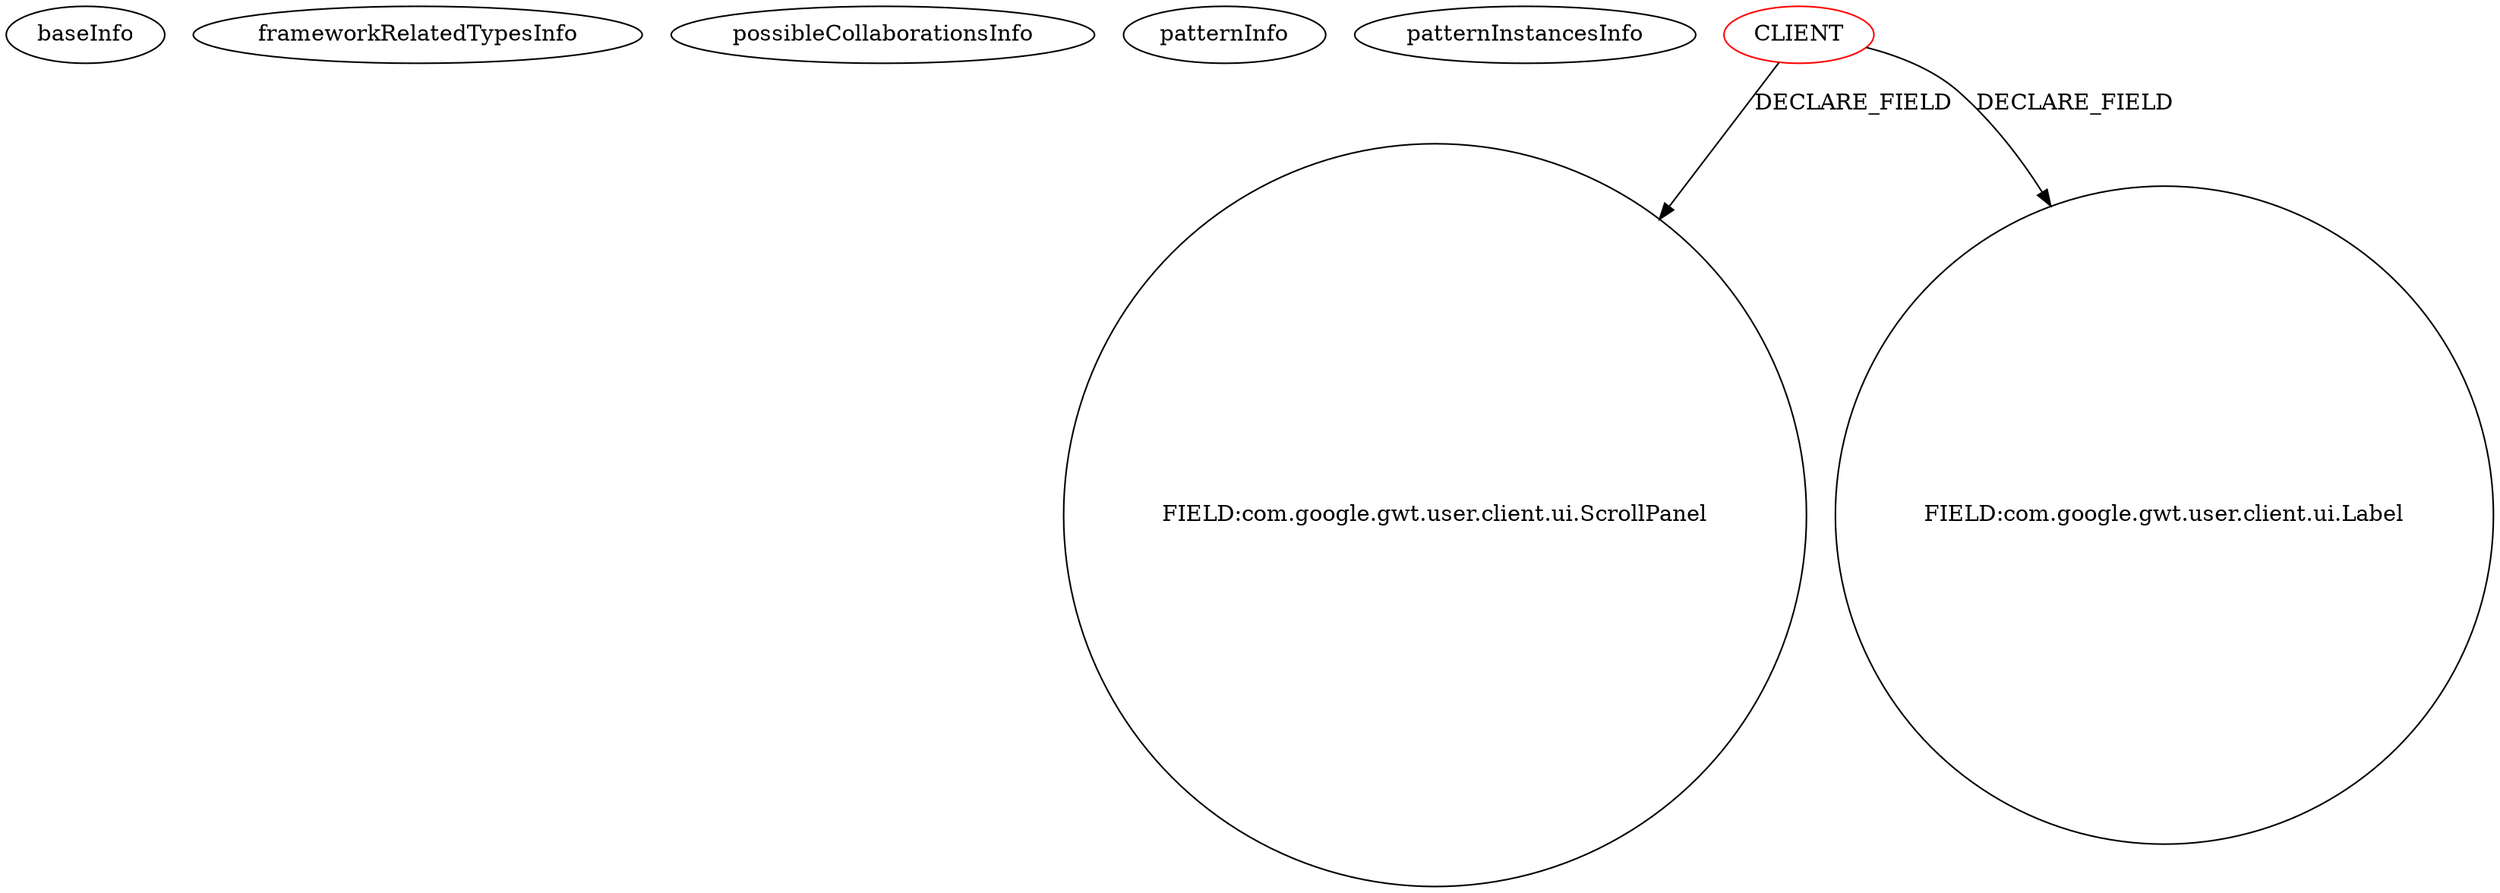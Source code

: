 digraph {
baseInfo[graphId=1422,category="pattern",isAnonymous=false,possibleRelation=false]
frameworkRelatedTypesInfo[]
possibleCollaborationsInfo[]
patternInfo[frequency=2.0,patternRootClient=0]
patternInstancesInfo[0="lambourg-WebGallery~/lambourg-WebGallery/WebGallery-master/client/src/com/lambourg/webgallery/client/pictureview/SidePanel.java~SidePanel~3572",1="lambourg-WebGallery~/lambourg-WebGallery/WebGallery-master/client/src/com/lambourg/webgallery/client/folderview/Thumbnails.java~Thumbnails~3520"]
7[label="FIELD:com.google.gwt.user.client.ui.ScrollPanel",vertexType="FIELD_DECLARATION",isFrameworkType=false,shape=circle]
0[label="CLIENT",vertexType="ROOT_CLIENT_CLASS_DECLARATION",isFrameworkType=false,color=red]
9[label="FIELD:com.google.gwt.user.client.ui.Label",vertexType="FIELD_DECLARATION",isFrameworkType=false,shape=circle]
0->9[label="DECLARE_FIELD"]
0->7[label="DECLARE_FIELD"]
}
